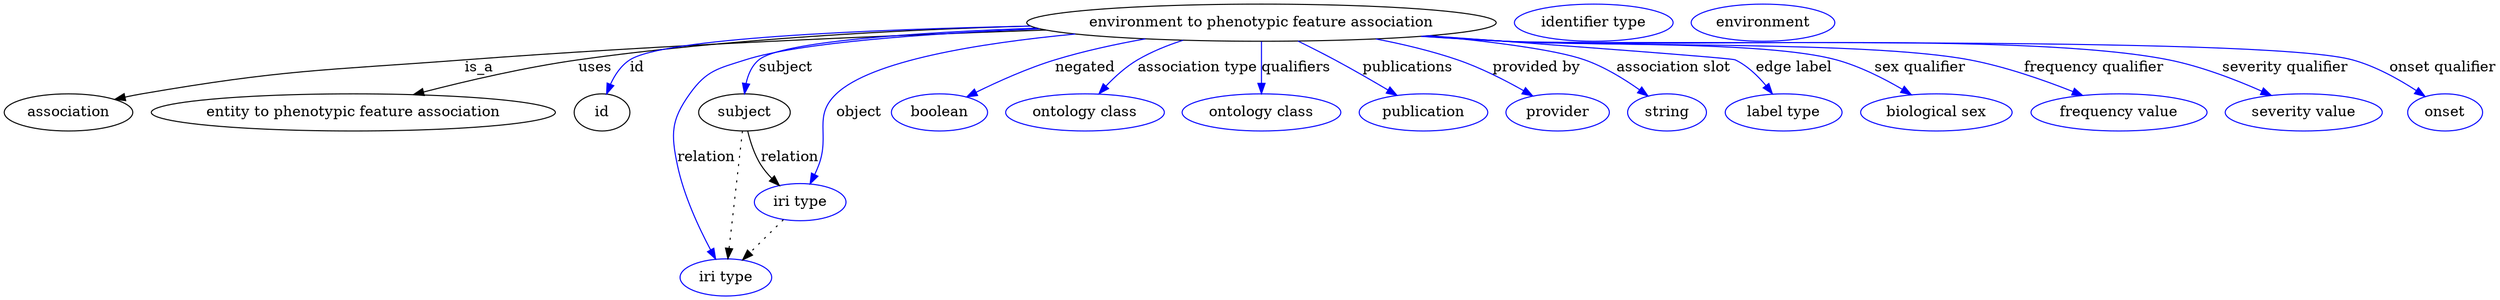 digraph {
	graph [bb="0,0,1971.2,281"];
	node [label="\N"];
	"environment to phenotypic feature association"	 [height=0.5,
		label="environment to phenotypic feature association",
		pos="1003.4,263",
		width=4.8239];
	association	 [height=0.5,
		pos="49.402,177",
		width=1.3723];
	"environment to phenotypic feature association" -> association	 [label=is_a,
		lp="373.68,220",
		pos="e,85.971,189.21 839.68,256.95 709.91,251.4 524.05,241.77 361.85,227 248.78,216.7 219.42,218.76 108.4,195 104.28,194.12 100.03,193.08 \
95.786,191.96"];
	"entity to phenotypic feature association"	 [height=0.5,
		pos="266.4,177",
		width=4.1417];
	"environment to phenotypic feature association" -> "entity to phenotypic feature association"	 [label=uses,
		lp="461.46,220",
		pos="e,317.42,193.93 842.47,256.15 706.35,249.69 522.15,239.2 449.29,227 407.89,220.07 362.36,207.64 327.08,196.91"];
	id	 [height=0.5,
		pos="460.4,177",
		width=0.75];
	"environment to phenotypic feature association" -> id	 [color=blue,
		label=id,
		lp="496.85,220",
		pos="e,466.3,194.92 834.26,258.83 696.27,254.16 519.56,244.79 490.51,227 481.88,221.72 475.4,212.94 470.71,204.21",
		style=solid];
	subject	 [height=0.5,
		pos="585.4,177",
		width=0.97656];
	"environment to phenotypic feature association" -> subject	 [color=blue,
		label=subject,
		lp="623.23,220",
		pos="e,586.85,195.08 840.54,256.66 738.14,251.25 621.85,241.93 602.75,227 595.85,221.61 591.68,213.31 589.17,205.01",
		style=solid];
	relation	 [color=blue,
		height=0.5,
		label="iri type",
		pos="569.4,18",
		width=0.9834];
	"environment to phenotypic feature association" -> relation	 [color=blue,
		label=relation,
		lp="556.78,134",
		pos="e,561.87,35.718 839.34,257.02 744.24,251.94 634.59,242.85 589.4,227 565.21,218.51 554.88,216.81 541.4,195 525.43,169.17 529.97,157.01 \
534.64,127 539.1,98.366 549.76,66.968 558.12,45.255",
		style=solid];
	object	 [color=blue,
		height=0.5,
		label="iri type",
		pos="632.4,91",
		width=0.9834];
	"environment to phenotypic feature association" -> object	 [color=blue,
		label=object,
		lp="682.51,177",
		pos="e,639.74,108.82 873.21,251.08 791.15,240.94 695.22,223.4 665.19,195 642.42,173.45 656.27,156.76 646.4,127 645.47,124.2 644.45,121.29 \
643.39,118.4",
		style=solid];
	negated	 [color=blue,
		height=0.5,
		label=boolean,
		pos="746.4,177",
		width=1.0584];
	"environment to phenotypic feature association" -> negated	 [color=blue,
		label=negated,
		lp="869.17,220",
		pos="e,770.46,191 918.27,247.25 894.81,241.88 869.58,235.13 846.87,227 823.54,218.64 798.59,206.25 779.39,195.89",
		style=solid];
	"association type"	 [color=blue,
		height=0.5,
		label="ontology class",
		pos="863.4,177",
		width=1.6931];
	"environment to phenotypic feature association" -> "association type"	 [color=blue,
		label="association type",
		lp="955.31,220",
		pos="e,876.33,194.67 946.25,245.87 933.63,240.8 920.71,234.54 909.59,227 899.7,220.3 890.43,211.1 882.82,202.41",
		style=solid];
	qualifiers	 [color=blue,
		height=0.5,
		label="ontology class",
		pos="1003.4,177",
		width=1.6931];
	"environment to phenotypic feature association" -> qualifiers	 [color=blue,
		label=qualifiers,
		lp="1029.5,220",
		pos="e,1003.4,195.21 1003.4,244.76 1003.4,233.36 1003.4,218.43 1003.4,205.49",
		style=solid];
	publications	 [color=blue,
		height=0.5,
		label=publication,
		pos="1132.4,177",
		width=1.3859];
	"environment to phenotypic feature association" -> publications	 [color=blue,
		label=publications,
		lp="1114.6,220",
		pos="e,1109.2,193.16 1031.4,245.21 1040.4,239.46 1050.3,233.01 1059.4,227 1073,217.96 1087.9,207.79 1100.7,199",
		style=solid];
	"provided by"	 [color=blue,
		height=0.5,
		label=provider,
		pos="1240.4,177",
		width=1.1129];
	"environment to phenotypic feature association" -> "provided by"	 [color=blue,
		label="provided by",
		lp="1214,220",
		pos="e,1218.1,191.99 1087,247.13 1108.7,241.85 1131.7,235.18 1152.4,227 1172.3,219.14 1193.1,207.48 1209.5,197.4",
		style=solid];
	"association slot"	 [color=blue,
		height=0.5,
		label=string,
		pos="1328.4,177",
		width=0.8403];
	"environment to phenotypic feature association" -> "association slot"	 [color=blue,
		label="association slot",
		lp="1322.4,220",
		pos="e,1310.6,191.75 1125.6,250.21 1176,243.9 1228.1,235.78 1251.4,227 1269.7,220.12 1288.1,208.36 1302.4,197.98",
		style=solid];
	"edge label"	 [color=blue,
		height=0.5,
		label="label type",
		pos="1421.4,177",
		width=1.2425];
	"environment to phenotypic feature association" -> "edge label"	 [color=blue,
		label="edge label",
		lp="1418,220",
		pos="e,1408.4,194.46 1129.6,250.59 1235.4,240.18 1369.4,227 1369.4,227 1381.7,221.35 1392.8,211.59 1401.6,202.18",
		style=solid];
	"sex qualifier"	 [color=blue,
		height=0.5,
		label="biological sex",
		pos="1543.4,177",
		width=1.652];
	"environment to phenotypic feature association" -> "sex qualifier"	 [color=blue,
		label="sex qualifier",
		lp="1519.8,220",
		pos="e,1519.4,193.62 1126.9,250.34 1146.8,248.45 1167.2,246.6 1186.4,245 1303.6,235.24 1337.4,259.58 1450.4,227 1471.7,220.86 1493.6,\
209.36 1510.8,198.94",
		style=solid];
	"frequency qualifier"	 [color=blue,
		height=0.5,
		label="frequency value",
		pos="1687.4,177",
		width=1.8561];
	"environment to phenotypic feature association" -> "frequency qualifier"	 [color=blue,
		label="frequency qualifier",
		lp="1659.5,220",
		pos="e,1655.2,192.85 1125.4,250.15 1145.7,248.25 1166.7,246.45 1186.4,245 1351.5,232.89 1396.5,261.35 1558.4,227 1588.6,220.6 1621,208.03 \
1645.7,197.1",
		style=solid];
	"severity qualifier"	 [color=blue,
		height=0.5,
		label="severity value",
		pos="1831.4,177",
		width=1.6517];
	"environment to phenotypic feature association" -> "severity qualifier"	 [color=blue,
		label="severity qualifier",
		lp="1806.6,220",
		pos="e,1803.1,192.88 1124.4,250 1145.1,248.09 1166.3,246.33 1186.4,245 1304,237.23 1601.4,252.95 1716.4,227 1743.5,220.88 1772.2,208.41 \
1794.2,197.46",
		style=solid];
	"onset qualifier"	 [color=blue,
		height=0.5,
		label=onset,
		pos="1942.4,177",
		width=0.79928];
	"environment to phenotypic feature association" -> "onset qualifier"	 [color=blue,
		label="onset qualifier",
		lp="1929.3,220",
		pos="e,1924.4,191.26 1123.4,249.96 1144.4,248.04 1166,246.27 1186.4,245 1260.8,240.35 1785.7,247.56 1857.4,227 1878.6,220.91 1900.1,208.25 \
1916.1,197.19",
		style=solid];
	association_id	 [color=blue,
		height=0.5,
		label="identifier type",
		pos="1254.4,263",
		width=1.652];
	subject -> relation	 [pos="e,571.22,36.027 583.57,158.76 580.79,131.21 575.51,78.735 572.24,46.223",
		style=dotted];
	subject -> object	 [label=relation,
		lp="625.78,134",
		pos="e,617.45,107.4 590.47,158.8 593.57,149.03 598.03,136.99 603.64,127 605.86,123.05 608.51,119.08 611.28,115.3"];
	"environment to phenotypic feature association_subject"	 [color=blue,
		height=0.5,
		label=environment,
		pos="1386.4,263",
		width=1.5223];
	object -> relation	 [pos="e,583.64,34.499 618.11,74.435 609.89,64.915 599.42,52.785 590.3,42.212",
		style=dotted];
}
